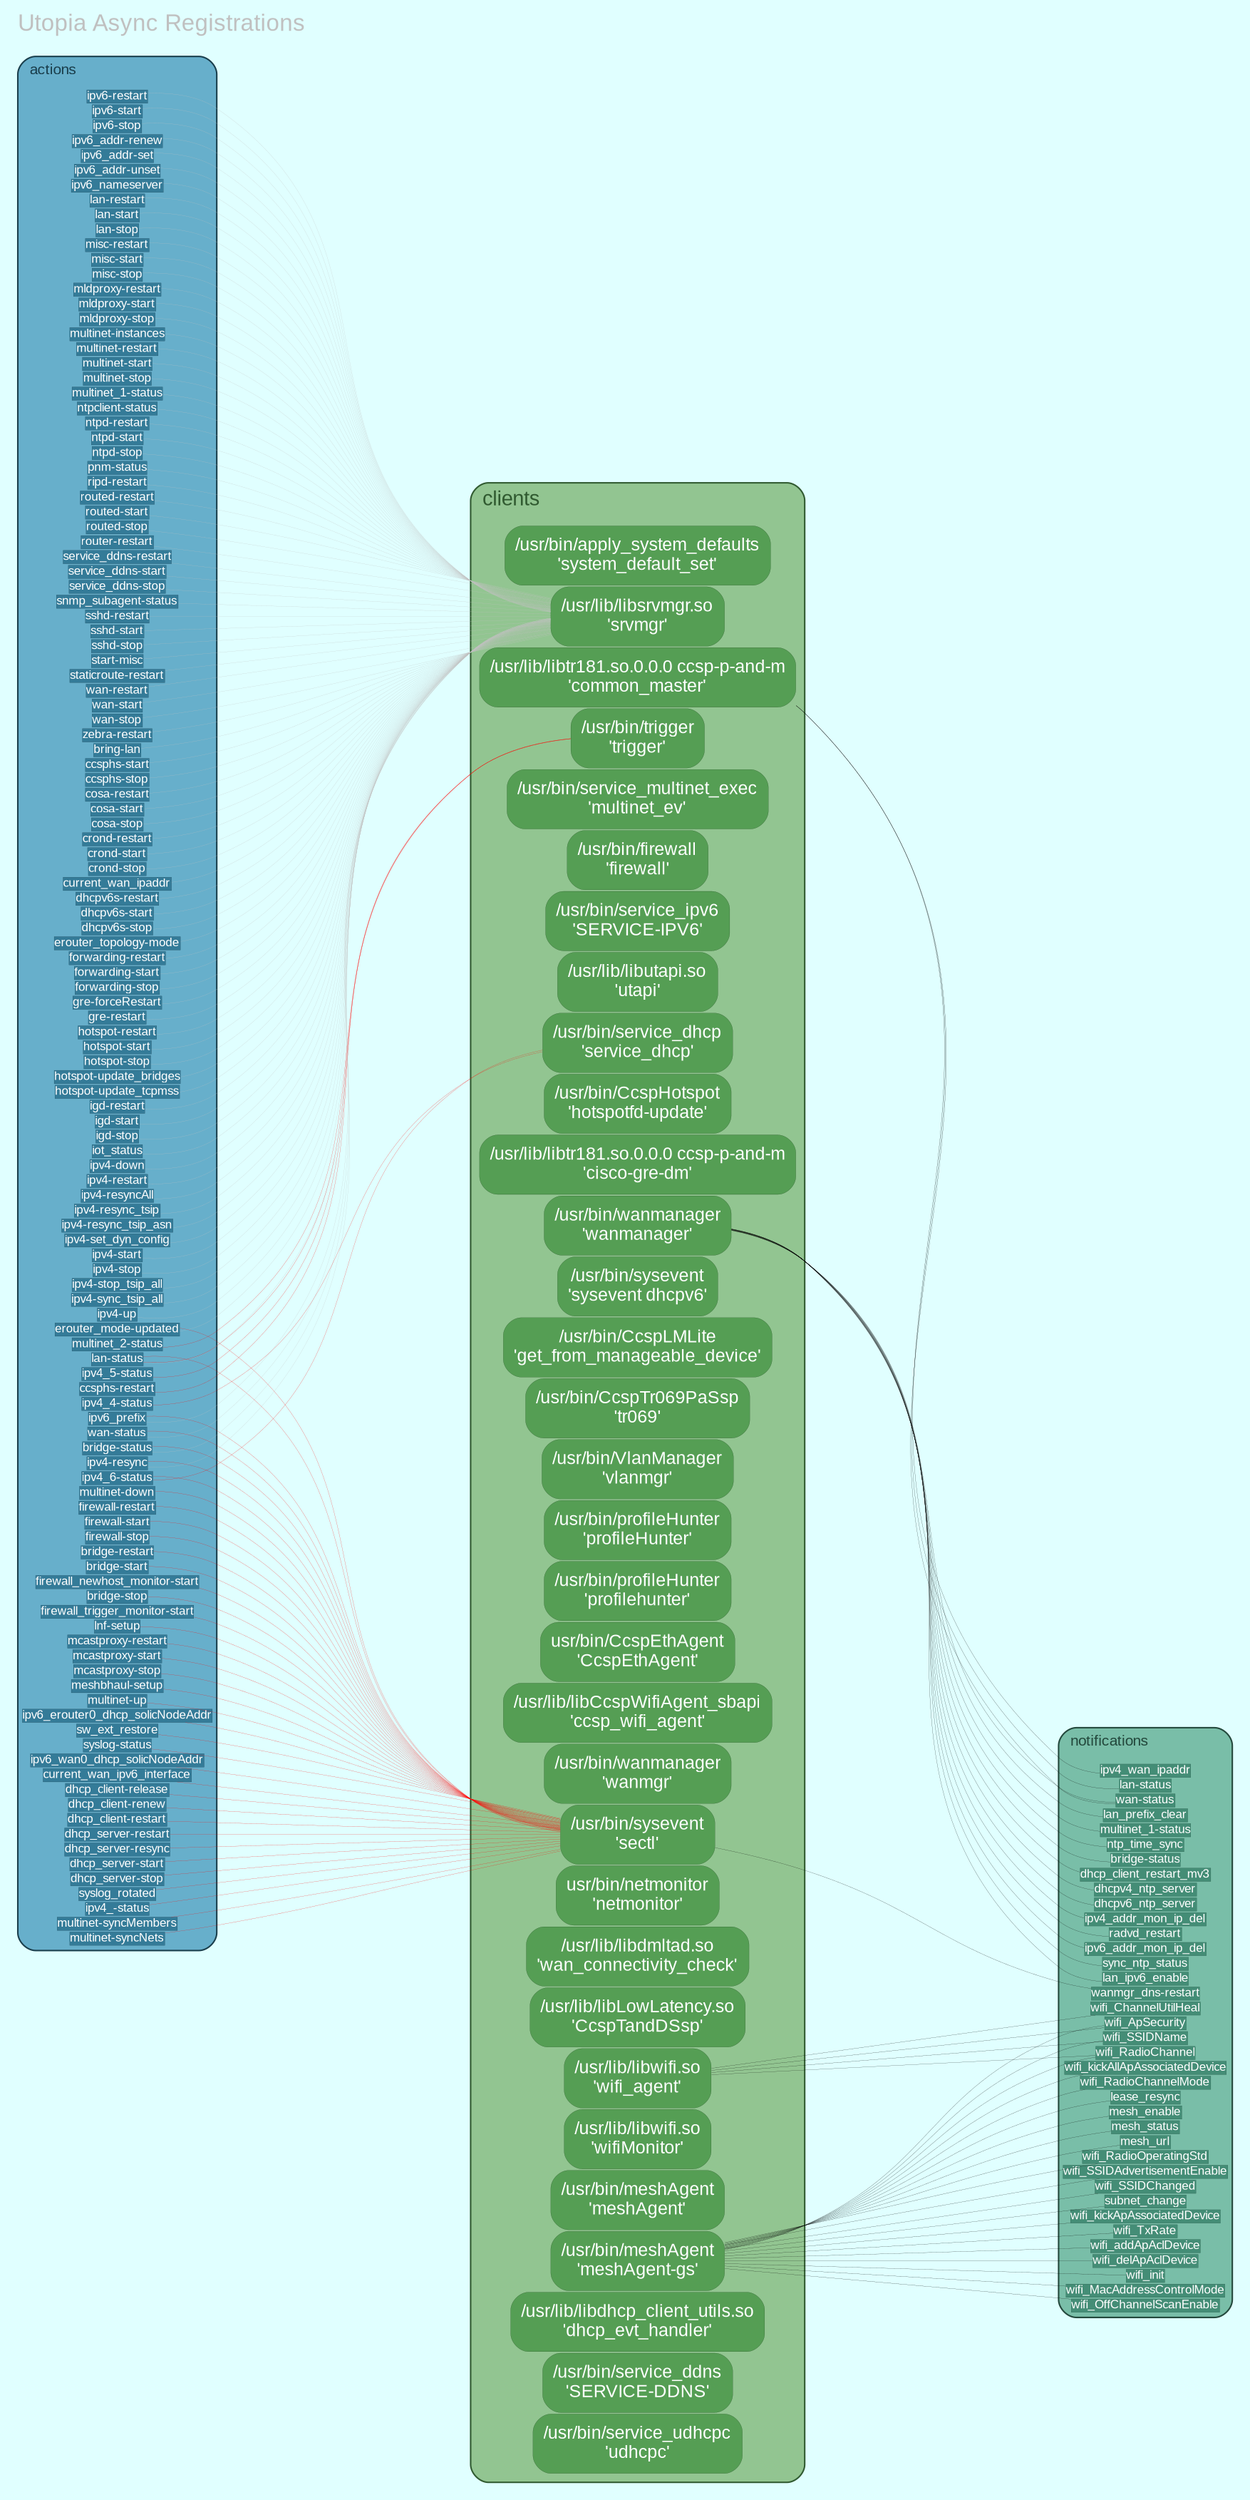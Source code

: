digraph {
bgcolor=lightcyan
rankdir=LR
nodesep=0
ranksep="2.5"
fontname="Arial"; fontsize=16; fontcolor=grey
label="Utopia Async Registrations"
labelloc=top
labeljust="l"
edge [color=black arrowsize=0.5 penwidth=0.1]
subgraph cluster_f37bd2f66651e7d46f6d38440f2bc5dd {
margin=3;
penwidth=1.0;
fillcolor="#79BEA8";
color="#23483C";
fontcolor="#23483C";
fontsize=10;
node[fontname="Arial" height=0 margin=0 penwidth=0.1];
label="notifications\l";
style="filled, rounded";
_fac04ca68a48af91f0290001604a2463 [label="" shape=plaintext style=invisible]
_27091523f5d352e5a07920c4054f744d [label="bridge-status\l" fontsize=8 style="filled" width="0" shape="box" fillcolor="#448D76" color="#093426" fontcolor="white" tooltip="" URL=""]
_0bbde691c4761d7efd52f6c9ab7067a9 [label="dhcp_client_restart_mv3\l" fontsize=8 style="filled" width="0" shape="box" fillcolor="#448D76" color="#093426" fontcolor="white" tooltip="" URL=""]
_f75393f007e59de91f0037c0735a23aa [label="dhcpv4_ntp_server\l" fontsize=8 style="filled" width="0" shape="box" fillcolor="#448D76" color="#093426" fontcolor="white" tooltip="" URL=""]
_53b754a4fd3dc3d1be344c310cf59c47 [label="dhcpv6_ntp_server\l" fontsize=8 style="filled" width="0" shape="box" fillcolor="#448D76" color="#093426" fontcolor="white" tooltip="" URL=""]
_8d43130abf7eebbb990407ab7e7ea1da [label="ipv4_addr_mon_ip_del\l" fontsize=8 style="filled" width="0" shape="box" fillcolor="#448D76" color="#093426" fontcolor="white" tooltip="" URL=""]
_b56c308065033ab84941901ee6214008 [label="ipv4_wan_ipaddr\l" fontsize=8 style="filled" width="0" shape="box" fillcolor="#448D76" color="#093426" fontcolor="white" tooltip="" URL=""]
_e9e194e124cc4b40664d05f57f0b5eb3 [label="ipv6_addr_mon_ip_del\l" fontsize=8 style="filled" width="0" shape="box" fillcolor="#448D76" color="#093426" fontcolor="white" tooltip="" URL=""]
_f821c8f9b79145ac76ac08cf03664bf2 [label="lan-status\l" fontsize=8 style="filled" width="0" shape="box" fillcolor="#448D76" color="#093426" fontcolor="white" tooltip="" URL=""]
_fc4fff0e249ee7eb6fd126fa4d7f3862 [label="lan_ipv6_enable\l" fontsize=8 style="filled" width="0" shape="box" fillcolor="#448D76" color="#093426" fontcolor="white" tooltip="" URL=""]
_4dafcaaad1cc3d9b5059c1fee12e0a75 [label="lan_prefix_clear\l" fontsize=8 style="filled" width="0" shape="box" fillcolor="#448D76" color="#093426" fontcolor="white" tooltip="" URL=""]
_e1d3b2d8370eeefe604c60c2606f4027 [label="lease_resync\l" fontsize=8 style="filled" width="0" shape="box" fillcolor="#448D76" color="#093426" fontcolor="white" tooltip="" URL=""]
_c116d4e37339874d5dd468a6ba0e88a7 [label="mesh_enable\l" fontsize=8 style="filled" width="0" shape="box" fillcolor="#448D76" color="#093426" fontcolor="white" tooltip="" URL=""]
_6d0f3234301eae6ece216be04b05790d [label="mesh_status\l" fontsize=8 style="filled" width="0" shape="box" fillcolor="#448D76" color="#093426" fontcolor="white" tooltip="" URL=""]
_42147e86234c494854d6d183a920cd42 [label="mesh_url\l" fontsize=8 style="filled" width="0" shape="box" fillcolor="#448D76" color="#093426" fontcolor="white" tooltip="" URL=""]
_86a7350f4f58722c7ebd23293f346ecd [label="multinet_1-status\l" fontsize=8 style="filled" width="0" shape="box" fillcolor="#448D76" color="#093426" fontcolor="white" tooltip="" URL=""]
_479fa250723641b100dbdc3e8996a32d [label="ntp_time_sync\l" fontsize=8 style="filled" width="0" shape="box" fillcolor="#448D76" color="#093426" fontcolor="white" tooltip="" URL=""]
_0cfd22b3c7bf11357f3d5a53ff3b87ec [label="radvd_restart\l" fontsize=8 style="filled" width="0" shape="box" fillcolor="#448D76" color="#093426" fontcolor="white" tooltip="" URL=""]
_dceaf7db6e214159e33739e3e0699bc6 [label="subnet_change\l" fontsize=8 style="filled" width="0" shape="box" fillcolor="#448D76" color="#093426" fontcolor="white" tooltip="" URL=""]
_e4dfd572b38426e1f9e0d1cd1b323c14 [label="sync_ntp_status\l" fontsize=8 style="filled" width="0" shape="box" fillcolor="#448D76" color="#093426" fontcolor="white" tooltip="" URL=""]
_35081df0917e6e791796895d2dcb763b [label="wan-status\l" fontsize=8 style="filled" width="0" shape="box" fillcolor="#448D76" color="#093426" fontcolor="white" tooltip="" URL=""]
_35081df0917e6e791796895d2dcb763b [label="wan-status\l" fontsize=8 style="filled" width="0" shape="box" fillcolor="#448D76" color="#093426" fontcolor="white" tooltip="" URL=""]
_b000a4c82e84ad41eb276e434863364c [label="wanmgr_dns-restart\l" fontsize=8 style="filled" width="0" shape="box" fillcolor="#448D76" color="#093426" fontcolor="white" tooltip="" URL=""]
_a7b1cc27158c3bcf9a567fa55c29eef0 [label="wifi_ApSecurity\l" fontsize=8 style="filled" width="0" shape="box" fillcolor="#448D76" color="#093426" fontcolor="white" tooltip="" URL=""]
_a7b1cc27158c3bcf9a567fa55c29eef0 [label="wifi_ApSecurity\l" fontsize=8 style="filled" width="0" shape="box" fillcolor="#448D76" color="#093426" fontcolor="white" tooltip="" URL=""]
_1361dd973b01b805d5c6f45446fd87f7 [label="wifi_ChannelUtilHeal\l" fontsize=8 style="filled" width="0" shape="box" fillcolor="#448D76" color="#093426" fontcolor="white" tooltip="" URL=""]
_b3f8ba7a6e011b334b78a1946c78593f [label="wifi_MacAddressControlMode\l" fontsize=8 style="filled" width="0" shape="box" fillcolor="#448D76" color="#093426" fontcolor="white" tooltip="" URL=""]
_3ae4cf1e6dbf76f02c2fb9a2bc797039 [label="wifi_OffChannelScanEnable\l" fontsize=8 style="filled" width="0" shape="box" fillcolor="#448D76" color="#093426" fontcolor="white" tooltip="" URL=""]
_90e8a6ffdaf9911ba3783bda34095da9 [label="wifi_RadioChannel\l" fontsize=8 style="filled" width="0" shape="box" fillcolor="#448D76" color="#093426" fontcolor="white" tooltip="" URL=""]
_90e8a6ffdaf9911ba3783bda34095da9 [label="wifi_RadioChannel\l" fontsize=8 style="filled" width="0" shape="box" fillcolor="#448D76" color="#093426" fontcolor="white" tooltip="" URL=""]
_bd98588026b5e239fb1ea240e27b91fc [label="wifi_RadioChannelMode\l" fontsize=8 style="filled" width="0" shape="box" fillcolor="#448D76" color="#093426" fontcolor="white" tooltip="" URL=""]
_92ddd2d1dc31eeec1cc20d068d9e323a [label="wifi_RadioOperatingStd\l" fontsize=8 style="filled" width="0" shape="box" fillcolor="#448D76" color="#093426" fontcolor="white" tooltip="" URL=""]
_bc126451057daa340d8519c7268ab7a0 [label="wifi_SSIDAdvertisementEnable\l" fontsize=8 style="filled" width="0" shape="box" fillcolor="#448D76" color="#093426" fontcolor="white" tooltip="" URL=""]
_7f61bf0ebd168a6cf001aca0237cdc71 [label="wifi_SSIDChanged\l" fontsize=8 style="filled" width="0" shape="box" fillcolor="#448D76" color="#093426" fontcolor="white" tooltip="" URL=""]
_61417115a63382f54131bb1e1c1b12e0 [label="wifi_SSIDName\l" fontsize=8 style="filled" width="0" shape="box" fillcolor="#448D76" color="#093426" fontcolor="white" tooltip="" URL=""]
_61417115a63382f54131bb1e1c1b12e0 [label="wifi_SSIDName\l" fontsize=8 style="filled" width="0" shape="box" fillcolor="#448D76" color="#093426" fontcolor="white" tooltip="" URL=""]
_204ba8bd5c09b566db3a4ef32139ab21 [label="wifi_TxRate\l" fontsize=8 style="filled" width="0" shape="box" fillcolor="#448D76" color="#093426" fontcolor="white" tooltip="" URL=""]
_8730608abe2b5727228b29df85f467a4 [label="wifi_addApAclDevice\l" fontsize=8 style="filled" width="0" shape="box" fillcolor="#448D76" color="#093426" fontcolor="white" tooltip="" URL=""]
_72f2da15428c73ccc2580e15add8ff71 [label="wifi_delApAclDevice\l" fontsize=8 style="filled" width="0" shape="box" fillcolor="#448D76" color="#093426" fontcolor="white" tooltip="" URL=""]
_9f85d765f13a2dc04006a7875d42c45e [label="wifi_init\l" fontsize=8 style="filled" width="0" shape="box" fillcolor="#448D76" color="#093426" fontcolor="white" tooltip="" URL=""]
_ff5acfa4c008df3671ba9b1d7c45dd2d [label="wifi_kickAllApAssociatedDevice\l" fontsize=8 style="filled" width="0" shape="box" fillcolor="#448D76" color="#093426" fontcolor="white" tooltip="" URL=""]
_c9714cc975d6c831b94c44995a65217e [label="wifi_kickApAssociatedDevice\l" fontsize=8 style="filled" width="0" shape="box" fillcolor="#448D76" color="#093426" fontcolor="white" tooltip="" URL=""]
}
subgraph cluster_fac04ca68a48af91f0290001604a2463 {
margin=6;
penwidth=1.0;
fillcolor="#92C591";
color="#305A30";
fontcolor="#305A30";
fontsize=14;
node[fontname="Arial" height=0 margin="0.1" penwidth=0.1];
label="clients\l";
style="filled, rounded";
_fac04ca68a48af91f0290001604a2463 [label="" shape=plaintext style=invisible]
_35627f514a3a12b6d89a86a511083073 [label="/usr/bin/apply_system_defaults
'system_default_set'" fontsize=12 style="filled,rounded" width="0" shape="box" fillcolor="#559E54" color="#0A3409" fontcolor="white" tooltip="" URL=""]
_5a866a3c20430e95efea4e114b9810aa [label="/usr/lib/libsrvmgr.so
'srvmgr'" fontsize=12 style="filled,rounded" width="0" shape="box" fillcolor="#559E54" color="#0A3409" fontcolor="white" tooltip="" URL=""]
_5309a5e663f34a4bd54178ec47889544 [label="/usr/bin/sysevent
'sectl'" fontsize=12 style="filled,rounded" width="0" shape="box" fillcolor="#559E54" color="#0A3409" fontcolor="white" tooltip="" URL=""]
_c2ef1e939bc1916d251255c55bf62ec6 [label="/usr/bin/trigger
'trigger'" fontsize=12 style="filled,rounded" width="0" shape="box" fillcolor="#559E54" color="#0A3409" fontcolor="white" tooltip="" URL=""]
_fe57a2f6d42c44380232bb74bfca0248 [label="/usr/bin/service_multinet_exec
'multinet_ev'" fontsize=12 style="filled,rounded" width="0" shape="box" fillcolor="#559E54" color="#0A3409" fontcolor="white" tooltip="" URL=""]
_0b384a36abe12ef81c212e53c972569a [label="/usr/bin/firewall
'firewall'" fontsize=12 style="filled,rounded" width="0" shape="box" fillcolor="#559E54" color="#0A3409" fontcolor="white" tooltip="" URL=""]
_6eb51fc3b0463c5722d44d93c4932914 [label="/usr/bin/service_ipv6
'SERVICE-IPV6'" fontsize=12 style="filled,rounded" width="0" shape="box" fillcolor="#559E54" color="#0A3409" fontcolor="white" tooltip="" URL=""]
_e921899710055131db03a224f920176c [label="/usr/lib/libutapi.so
'utapi'" fontsize=12 style="filled,rounded" width="0" shape="box" fillcolor="#559E54" color="#0A3409" fontcolor="white" tooltip="" URL=""]
_d8b331abc3de4eadb9f080a5a0278e9f [label="/usr/bin/service_dhcp
'service_dhcp'" fontsize=12 style="filled,rounded" width="0" shape="box" fillcolor="#559E54" color="#0A3409" fontcolor="white" tooltip="" URL=""]
_c32d57ae5a646d84cf31aee3915f993e [label="/usr/bin/CcspHotspot
'hotspotfd-update'" fontsize=12 style="filled,rounded" width="0" shape="box" fillcolor="#559E54" color="#0A3409" fontcolor="white" tooltip="" URL=""]
_772abf5b5a2f2d8c1642b2ce82ff9cb5 [label="/usr/lib/libtr181.so.0.0.0 ccsp-p-and-m
'cisco-gre-dm'" fontsize=12 style="filled,rounded" width="0" shape="box" fillcolor="#559E54" color="#0A3409" fontcolor="white" tooltip="" URL=""]
_eaa0229dab7f1d3dcfc51c439957fc5f [label="/usr/lib/libtr181.so.0.0.0 ccsp-p-and-m
'common_master'" fontsize=12 style="filled,rounded" width="0" shape="box" fillcolor="#559E54" color="#0A3409" fontcolor="white" tooltip="" URL=""]
_df0c5b8efabcfbbdf3cc83dc81d05bfa [label="/usr/bin/sysevent
'sysevent dhcpv6'" fontsize=12 style="filled,rounded" width="0" shape="box" fillcolor="#559E54" color="#0A3409" fontcolor="white" tooltip="" URL=""]
_3cd1cda46a14fe570958c474d19df6b6 [label="/usr/bin/CcspLMLite
'get_from_manageable_device'" fontsize=12 style="filled,rounded" width="0" shape="box" fillcolor="#559E54" color="#0A3409" fontcolor="white" tooltip="" URL=""]
_923c28a4785efbda862191d3c212fab7 [label="/usr/bin/CcspTr069PaSsp
'tr069'" fontsize=12 style="filled,rounded" width="0" shape="box" fillcolor="#559E54" color="#0A3409" fontcolor="white" tooltip="" URL=""]
_f41a7565ddaabcc95be2cd283ad26ee4 [label="/usr/bin/VlanManager
'vlanmgr'" fontsize=12 style="filled,rounded" width="0" shape="box" fillcolor="#559E54" color="#0A3409" fontcolor="white" tooltip="" URL=""]
_53db435937738aba22587a3e1b5884c2 [label="/usr/bin/profileHunter
'profileHunter'" fontsize=12 style="filled,rounded" width="0" shape="box" fillcolor="#559E54" color="#0A3409" fontcolor="white" tooltip="" URL=""]
_114d2f3659a5f31e6d64c0c5e1cca420 [label="/usr/bin/profileHunter
'profilehunter'" fontsize=12 style="filled,rounded" width="0" shape="box" fillcolor="#559E54" color="#0A3409" fontcolor="white" tooltip="" URL=""]
_dca42b13b26d663515f2eb9b3a5bf366 [label="usr/bin/CcspEthAgent
'CcspEthAgent'" fontsize=12 style="filled,rounded" width="0" shape="box" fillcolor="#559E54" color="#0A3409" fontcolor="white" tooltip="" URL=""]
_99805af23e313638afde7fb3115cfc2d [label="/usr/lib/libCcspWifiAgent_sbapi
'ccsp_wifi_agent'" fontsize=12 style="filled,rounded" width="0" shape="box" fillcolor="#559E54" color="#0A3409" fontcolor="white" tooltip="" URL=""]
_b8d28acb3caba0393e1fc38b819774c2 [label="/usr/bin/wanmanager
'wanmgr'" fontsize=12 style="filled,rounded" width="0" shape="box" fillcolor="#559E54" color="#0A3409" fontcolor="white" tooltip="" URL=""]
_107e207184498c02e50a50b4de2b07eb [label="/usr/bin/wanmanager
'wanmanager'" fontsize=12 style="filled,rounded" width="0" shape="box" fillcolor="#559E54" color="#0A3409" fontcolor="white" tooltip="" URL=""]
_b371880935cb0e9b98e9e31c943c8980 [label="usr/bin/netmonitor
'netmonitor'" fontsize=12 style="filled,rounded" width="0" shape="box" fillcolor="#559E54" color="#0A3409" fontcolor="white" tooltip="" URL=""]
_498affce053b0aba918235528ed8e50b [label="/usr/lib/libdmltad.so
'wan_connectivity_check'" fontsize=12 style="filled,rounded" width="0" shape="box" fillcolor="#559E54" color="#0A3409" fontcolor="white" tooltip="" URL=""]
_ba8074b9e8bb4c8262c0f7df498c387f [label="/usr/lib/libLowLatency.so
'CcspTandDSsp'" fontsize=12 style="filled,rounded" width="0" shape="box" fillcolor="#559E54" color="#0A3409" fontcolor="white" tooltip="" URL=""]
_bacd1016835ae8733d3fde7e98806976 [label="/usr/lib/libwifi.so
'wifi_agent'" fontsize=12 style="filled,rounded" width="0" shape="box" fillcolor="#559E54" color="#0A3409" fontcolor="white" tooltip="" URL=""]
_8f784b3794460b12b5a8f7586322bac2 [label="/usr/lib/libwifi.so
'wifiMonitor'" fontsize=12 style="filled,rounded" width="0" shape="box" fillcolor="#559E54" color="#0A3409" fontcolor="white" tooltip="" URL=""]
_839f1c7d70e17cb93e763a6541ac4db1 [label="/usr/bin/meshAgent
'meshAgent'" fontsize=12 style="filled,rounded" width="0" shape="box" fillcolor="#559E54" color="#0A3409" fontcolor="white" tooltip="" URL=""]
_b53de720944590e3b241e3223b0dabc5 [label="/usr/bin/meshAgent
'meshAgent-gs'" fontsize=12 style="filled,rounded" width="0" shape="box" fillcolor="#559E54" color="#0A3409" fontcolor="white" tooltip="" URL=""]
_4832b8934581ad9d8d499bf49acadbcf [label="/usr/lib/libdhcp_client_utils.so
'dhcp_evt_handler'" fontsize=12 style="filled,rounded" width="0" shape="box" fillcolor="#559E54" color="#0A3409" fontcolor="white" tooltip="" URL=""]
_21980215d51c34f409119a0ee393ed45 [label="/usr/bin/service_ddns
'SERVICE-DDNS'" fontsize=12 style="filled,rounded" width="0" shape="box" fillcolor="#559E54" color="#0A3409" fontcolor="white" tooltip="" URL=""]
_970233f95240248336c896460f8e9f4a [label="/usr/bin/service_udhcpc
'udhcpc'" fontsize=12 style="filled,rounded" width="0" shape="box" fillcolor="#559E54" color="#0A3409" fontcolor="white" tooltip="" URL=""]
}
subgraph cluster_ebb67a4271abe715344471b0f16321f6 {
margin=3;
penwidth=1.0;
fillcolor="#67AFCB";
color="#1A3E4C";
fontcolor="#1A3E4C";
fontsize=10;
node[fontname="Arial" height=0 margin=0 penwidth=0.1];
label="actions\l";
style="filled, rounded";
_fac04ca68a48af91f0290001604a2463 [label="" shape=plaintext style=invisible]
_8b23c69f6517361a8e4946031aa4d7cf [label="bridge-restart\l" fontsize=8 style="filled" width="0" shape="box" fillcolor="#347B98" color="#092834" fontcolor="white" tooltip="" URL=""]
_1d5a5aad6765706a32fd1b1c9d391c87 [label="bridge-start\l" fontsize=8 style="filled" width="0" shape="box" fillcolor="#347B98" color="#092834" fontcolor="white" tooltip="" URL=""]
_0a409202b3e7b30d9d4103300b0b3fd3 [label="bridge-status\l" fontsize=8 style="filled" width="0" shape="box" fillcolor="#347B98" color="#092834" fontcolor="white" tooltip="" URL=""]
_0a409202b3e7b30d9d4103300b0b3fd3 [label="bridge-status\l" fontsize=8 style="filled" width="0" shape="box" fillcolor="#347B98" color="#092834" fontcolor="white" tooltip="" URL=""]
_0a409202b3e7b30d9d4103300b0b3fd3 [label="bridge-status\l" fontsize=8 style="filled" width="0" shape="box" fillcolor="#347B98" color="#092834" fontcolor="white" tooltip="" URL=""]
_d9e06eaa3b20b22f67aeaa2a1df544d0 [label="bridge-stop\l" fontsize=8 style="filled" width="0" shape="box" fillcolor="#347B98" color="#092834" fontcolor="white" tooltip="" URL=""]
_b7950ae9b63a440b2d1528d0bc62d055 [label="bring-lan\l" fontsize=8 style="filled" width="0" shape="box" fillcolor="#347B98" color="#092834" fontcolor="white" tooltip="" URL=""]
_b2a51ad8420d7a1a1765e34232a939ed [label="ccsphs-restart\l" fontsize=8 style="filled" width="0" shape="box" fillcolor="#347B98" color="#092834" fontcolor="white" tooltip="" URL=""]
_46d09958f4b20450148e53aa30e2fb60 [label="ccsphs-start\l" fontsize=8 style="filled" width="0" shape="box" fillcolor="#347B98" color="#092834" fontcolor="white" tooltip="" URL=""]
_41448e46f55aa65f7648b7c1c73ba010 [label="ccsphs-stop\l" fontsize=8 style="filled" width="0" shape="box" fillcolor="#347B98" color="#092834" fontcolor="white" tooltip="" URL=""]
_06cc3c2e301dd7427b628c159091546b [label="cosa-restart\l" fontsize=8 style="filled" width="0" shape="box" fillcolor="#347B98" color="#092834" fontcolor="white" tooltip="" URL=""]
_260dba2272248ba09fc664c0234b82e7 [label="cosa-start\l" fontsize=8 style="filled" width="0" shape="box" fillcolor="#347B98" color="#092834" fontcolor="white" tooltip="" URL=""]
_692b2e998b8e580d2c53c789d13d49ec [label="cosa-stop\l" fontsize=8 style="filled" width="0" shape="box" fillcolor="#347B98" color="#092834" fontcolor="white" tooltip="" URL=""]
_2d8366d4cbe5d4a9b411f19695639d9c [label="crond-restart\l" fontsize=8 style="filled" width="0" shape="box" fillcolor="#347B98" color="#092834" fontcolor="white" tooltip="" URL=""]
_9cf5acb75d4b730a3bef0ed07bd056f3 [label="crond-start\l" fontsize=8 style="filled" width="0" shape="box" fillcolor="#347B98" color="#092834" fontcolor="white" tooltip="" URL=""]
_c37dbac5d7bac33cb507edf4763c3612 [label="crond-stop\l" fontsize=8 style="filled" width="0" shape="box" fillcolor="#347B98" color="#092834" fontcolor="white" tooltip="" URL=""]
_136223d41793676fd0fd2a257a22b86f [label="current_wan_ipaddr\l" fontsize=8 style="filled" width="0" shape="box" fillcolor="#347B98" color="#092834" fontcolor="white" tooltip="" URL=""]
_cb15b942d0062b0bad77aad47f0874ff [label="current_wan_ipv6_interface\l" fontsize=8 style="filled" width="0" shape="box" fillcolor="#347B98" color="#092834" fontcolor="white" tooltip="" URL=""]
_a8fe0da002ba172c81a36c3258554bd2 [label="dhcp_client-release\l" fontsize=8 style="filled" width="0" shape="box" fillcolor="#347B98" color="#092834" fontcolor="white" tooltip="" URL=""]
_ce45dbc6d9c04d66a26e1410f603824a [label="dhcp_client-renew\l" fontsize=8 style="filled" width="0" shape="box" fillcolor="#347B98" color="#092834" fontcolor="white" tooltip="" URL=""]
_b46f4001c1d1dd23f591e2497f820af0 [label="dhcp_client-restart\l" fontsize=8 style="filled" width="0" shape="box" fillcolor="#347B98" color="#092834" fontcolor="white" tooltip="" URL=""]
_b92eea447af1d3d7006095ca84cf1529 [label="dhcp_server-restart\l" fontsize=8 style="filled" width="0" shape="box" fillcolor="#347B98" color="#092834" fontcolor="white" tooltip="" URL=""]
_88bd2f85dec5885b55a614b7f036bead [label="dhcp_server-resync\l" fontsize=8 style="filled" width="0" shape="box" fillcolor="#347B98" color="#092834" fontcolor="white" tooltip="" URL=""]
_5a84cbb2db121998c13db976dff1bd13 [label="dhcp_server-start\l" fontsize=8 style="filled" width="0" shape="box" fillcolor="#347B98" color="#092834" fontcolor="white" tooltip="" URL=""]
_b31fa6422996be0962e2fca7195aedc7 [label="dhcp_server-stop\l" fontsize=8 style="filled" width="0" shape="box" fillcolor="#347B98" color="#092834" fontcolor="white" tooltip="" URL=""]
_b31fa6422996be0962e2fca7195aedc7 [label="dhcp_server-stop\l" fontsize=8 style="filled" width="0" shape="box" fillcolor="#347B98" color="#092834" fontcolor="white" tooltip="" URL=""]
_ba4fa6315b0602ec1d213e63f2d8514a [label="dhcpv6s-restart\l" fontsize=8 style="filled" width="0" shape="box" fillcolor="#347B98" color="#092834" fontcolor="white" tooltip="" URL=""]
_6996cbb28d76f110accefa7611b6cb02 [label="dhcpv6s-start\l" fontsize=8 style="filled" width="0" shape="box" fillcolor="#347B98" color="#092834" fontcolor="white" tooltip="" URL=""]
_77655fd84c222ce00bd038cd4f5ea421 [label="dhcpv6s-stop\l" fontsize=8 style="filled" width="0" shape="box" fillcolor="#347B98" color="#092834" fontcolor="white" tooltip="" URL=""]
_a39adc62dbbfcb42e47855de80c4fbe1 [label="erouter_mode-updated\l" fontsize=8 style="filled" width="0" shape="box" fillcolor="#347B98" color="#092834" fontcolor="white" tooltip="" URL=""]
_a39adc62dbbfcb42e47855de80c4fbe1 [label="erouter_mode-updated\l" fontsize=8 style="filled" width="0" shape="box" fillcolor="#347B98" color="#092834" fontcolor="white" tooltip="" URL=""]
_77085365ad7ac85d3f406d767c3cac80 [label="erouter_topology-mode\l" fontsize=8 style="filled" width="0" shape="box" fillcolor="#347B98" color="#092834" fontcolor="white" tooltip="" URL=""]
_4a0182c00018033d860861fa8a2fae40 [label="firewall-restart\l" fontsize=8 style="filled" width="0" shape="box" fillcolor="#347B98" color="#092834" fontcolor="white" tooltip="" URL=""]
_3f2a1c5edd1083405bd7d505408fd569 [label="firewall-start\l" fontsize=8 style="filled" width="0" shape="box" fillcolor="#347B98" color="#092834" fontcolor="white" tooltip="" URL=""]
_55f9797c1bda820e9317a97e5e58798b [label="firewall-stop\l" fontsize=8 style="filled" width="0" shape="box" fillcolor="#347B98" color="#092834" fontcolor="white" tooltip="" URL=""]
_231fcffc00bcf90f1e04360a38f08c0e [label="firewall_newhost_monitor-start\l" fontsize=8 style="filled" width="0" shape="box" fillcolor="#347B98" color="#092834" fontcolor="white" tooltip="" URL=""]
_71c0dd6733b0aa00194cf28061571500 [label="firewall_trigger_monitor-start\l" fontsize=8 style="filled" width="0" shape="box" fillcolor="#347B98" color="#092834" fontcolor="white" tooltip="" URL=""]
_cc78f06e736f843eb9ced7204cfb1aa2 [label="forwarding-restart\l" fontsize=8 style="filled" width="0" shape="box" fillcolor="#347B98" color="#092834" fontcolor="white" tooltip="" URL=""]
_fad2fb4cd2c2229d20a68fb56ff2fa07 [label="forwarding-start\l" fontsize=8 style="filled" width="0" shape="box" fillcolor="#347B98" color="#092834" fontcolor="white" tooltip="" URL=""]
_24c59bfff85032574a78f9f02c47bebe [label="forwarding-stop\l" fontsize=8 style="filled" width="0" shape="box" fillcolor="#347B98" color="#092834" fontcolor="white" tooltip="" URL=""]
_24be3fe7634e45acf61d5d6c77b27981 [label="gre-forceRestart\l" fontsize=8 style="filled" width="0" shape="box" fillcolor="#347B98" color="#092834" fontcolor="white" tooltip="" URL=""]
_31f2aa1c9b3c22c6cc056c3165d480bb [label="gre-restart\l" fontsize=8 style="filled" width="0" shape="box" fillcolor="#347B98" color="#092834" fontcolor="white" tooltip="" URL=""]
_3b6189e3a098a07c7d4e1fcf668f84c4 [label="hotspot-restart\l" fontsize=8 style="filled" width="0" shape="box" fillcolor="#347B98" color="#092834" fontcolor="white" tooltip="" URL=""]
_9382664abeeacfac85fcb55608b97c6a [label="hotspot-start\l" fontsize=8 style="filled" width="0" shape="box" fillcolor="#347B98" color="#092834" fontcolor="white" tooltip="" URL=""]
_722f42d5fc3e992346cd25a0b6c39038 [label="hotspot-stop\l" fontsize=8 style="filled" width="0" shape="box" fillcolor="#347B98" color="#092834" fontcolor="white" tooltip="" URL=""]
_6602355c24572cede8804f4eed897f66 [label="hotspot-update_bridges\l" fontsize=8 style="filled" width="0" shape="box" fillcolor="#347B98" color="#092834" fontcolor="white" tooltip="" URL=""]
_adc3578beac46ceb08d4fcc86398c59f [label="hotspot-update_tcpmss\l" fontsize=8 style="filled" width="0" shape="box" fillcolor="#347B98" color="#092834" fontcolor="white" tooltip="" URL=""]
_b8ca21722cd3c1cbc6a38d04ad163aa8 [label="igd-restart\l" fontsize=8 style="filled" width="0" shape="box" fillcolor="#347B98" color="#092834" fontcolor="white" tooltip="" URL=""]
_c3e89bd81b34d3080cb9c22b16545178 [label="igd-start\l" fontsize=8 style="filled" width="0" shape="box" fillcolor="#347B98" color="#092834" fontcolor="white" tooltip="" URL=""]
_a96b5094f65f2065a689da478bd5bc4a [label="igd-stop\l" fontsize=8 style="filled" width="0" shape="box" fillcolor="#347B98" color="#092834" fontcolor="white" tooltip="" URL=""]
_95c6900b1a6b4448cd546bef8af92bb9 [label="iot_status\l" fontsize=8 style="filled" width="0" shape="box" fillcolor="#347B98" color="#092834" fontcolor="white" tooltip="" URL=""]
_3e27e60b49bf22371305f391a460908e [label="ipv4-down\l" fontsize=8 style="filled" width="0" shape="box" fillcolor="#347B98" color="#092834" fontcolor="white" tooltip="" URL=""]
_e067d39d93544f35ad6d4722c6b6347e [label="ipv4-restart\l" fontsize=8 style="filled" width="0" shape="box" fillcolor="#347B98" color="#092834" fontcolor="white" tooltip="" URL=""]
_8ceff4a4fb979afe24490ef3628ede0b [label="ipv4-resync\l" fontsize=8 style="filled" width="0" shape="box" fillcolor="#347B98" color="#092834" fontcolor="white" tooltip="" URL=""]
_8ceff4a4fb979afe24490ef3628ede0b [label="ipv4-resync\l" fontsize=8 style="filled" width="0" shape="box" fillcolor="#347B98" color="#092834" fontcolor="white" tooltip="" URL=""]
_1f72ae6593ac08c2230d9a0c5301be3c [label="ipv4-resyncAll\l" fontsize=8 style="filled" width="0" shape="box" fillcolor="#347B98" color="#092834" fontcolor="white" tooltip="" URL=""]
_8c33fbbfbc0bf89f9a20e299e7bee0f1 [label="ipv4-resync_tsip\l" fontsize=8 style="filled" width="0" shape="box" fillcolor="#347B98" color="#092834" fontcolor="white" tooltip="" URL=""]
_3eba406fc9e6b881b20a2a29194f4f41 [label="ipv4-resync_tsip_asn\l" fontsize=8 style="filled" width="0" shape="box" fillcolor="#347B98" color="#092834" fontcolor="white" tooltip="" URL=""]
_752625ca4ac8a81432afd7dba6562004 [label="ipv4-set_dyn_config\l" fontsize=8 style="filled" width="0" shape="box" fillcolor="#347B98" color="#092834" fontcolor="white" tooltip="" URL=""]
_29d52c5c6944a600d6cf0055781429d9 [label="ipv4-start\l" fontsize=8 style="filled" width="0" shape="box" fillcolor="#347B98" color="#092834" fontcolor="white" tooltip="" URL=""]
_95fe0f947df4633e5666fbfb872a3cea [label="ipv4-stop\l" fontsize=8 style="filled" width="0" shape="box" fillcolor="#347B98" color="#092834" fontcolor="white" tooltip="" URL=""]
_70af8719d979439a0ec6603c14c2002a [label="ipv4-stop_tsip_all\l" fontsize=8 style="filled" width="0" shape="box" fillcolor="#347B98" color="#092834" fontcolor="white" tooltip="" URL=""]
_cc0216d3d8bcb77d046972fa83eea131 [label="ipv4-sync_tsip_all\l" fontsize=8 style="filled" width="0" shape="box" fillcolor="#347B98" color="#092834" fontcolor="white" tooltip="" URL=""]
_b268e1219fe3231caf936bb28dc732fb [label="ipv4-up\l" fontsize=8 style="filled" width="0" shape="box" fillcolor="#347B98" color="#092834" fontcolor="white" tooltip="" URL=""]
_4aa93d9fa2e7b7b2f6c556d78cc63e8f [label="ipv4_-status\l" fontsize=8 style="filled" width="0" shape="box" fillcolor="#347B98" color="#092834" fontcolor="white" tooltip="" URL=""]
_4aa93d9fa2e7b7b2f6c556d78cc63e8f [label="ipv4_-status\l" fontsize=8 style="filled" width="0" shape="box" fillcolor="#347B98" color="#092834" fontcolor="white" tooltip="" URL=""]
_0cd1af32e4fd6935d888b12ff01bfdd4 [label="ipv4_4-status\l" fontsize=8 style="filled" width="0" shape="box" fillcolor="#347B98" color="#092834" fontcolor="white" tooltip="" URL=""]
_f79ac5e3cf2ef2534427ec342c75863b [label="ipv4_5-status\l" fontsize=8 style="filled" width="0" shape="box" fillcolor="#347B98" color="#092834" fontcolor="white" tooltip="" URL=""]
_dd6a8f107cb20f74ebff4a63eb12bcf8 [label="ipv4_6-status\l" fontsize=8 style="filled" width="0" shape="box" fillcolor="#347B98" color="#092834" fontcolor="white" tooltip="" URL=""]
_dd6a8f107cb20f74ebff4a63eb12bcf8 [label="ipv4_6-status\l" fontsize=8 style="filled" width="0" shape="box" fillcolor="#347B98" color="#092834" fontcolor="white" tooltip="" URL=""]
_156fb597ba9ea44e6e4b7d5d06edbc7b [label="ipv6-restart\l" fontsize=8 style="filled" width="0" shape="box" fillcolor="#347B98" color="#092834" fontcolor="white" tooltip="" URL=""]
_1a2c0b01f14746ef539e01983952fb74 [label="ipv6-start\l" fontsize=8 style="filled" width="0" shape="box" fillcolor="#347B98" color="#092834" fontcolor="white" tooltip="" URL=""]
_2ebf55eb2cd2ecdc3ea1888b69213de4 [label="ipv6-stop\l" fontsize=8 style="filled" width="0" shape="box" fillcolor="#347B98" color="#092834" fontcolor="white" tooltip="" URL=""]
_b18150d7874a617cc4627bc1ab170ffc [label="ipv6_addr-renew\l" fontsize=8 style="filled" width="0" shape="box" fillcolor="#347B98" color="#092834" fontcolor="white" tooltip="" URL=""]
_219cd371f6cc2d127bdc407b4bdca567 [label="ipv6_addr-set\l" fontsize=8 style="filled" width="0" shape="box" fillcolor="#347B98" color="#092834" fontcolor="white" tooltip="" URL=""]
_277f54ace9da45a10a22bf7da7faed6e [label="ipv6_addr-unset\l" fontsize=8 style="filled" width="0" shape="box" fillcolor="#347B98" color="#092834" fontcolor="white" tooltip="" URL=""]
_d80ffd4e9c81240fc70a91855ec3a208 [label="ipv6_erouter0_dhcp_solicNodeAddr\l" fontsize=8 style="filled" width="0" shape="box" fillcolor="#347B98" color="#092834" fontcolor="white" tooltip="" URL=""]
_aa336853d221d5466ae1f2a5eec3be46 [label="ipv6_nameserver\l" fontsize=8 style="filled" width="0" shape="box" fillcolor="#347B98" color="#092834" fontcolor="white" tooltip="" URL=""]
_f4a5d7f8129da32c8ac0f4ca1a4ce820 [label="ipv6_prefix\l" fontsize=8 style="filled" width="0" shape="box" fillcolor="#347B98" color="#092834" fontcolor="white" tooltip="" URL=""]
_f4a5d7f8129da32c8ac0f4ca1a4ce820 [label="ipv6_prefix\l" fontsize=8 style="filled" width="0" shape="box" fillcolor="#347B98" color="#092834" fontcolor="white" tooltip="" URL=""]
_f4a5d7f8129da32c8ac0f4ca1a4ce820 [label="ipv6_prefix\l" fontsize=8 style="filled" width="0" shape="box" fillcolor="#347B98" color="#092834" fontcolor="white" tooltip="" URL=""]
_6005cdf8b2f056be0f1f96c8ee791d32 [label="ipv6_wan0_dhcp_solicNodeAddr\l" fontsize=8 style="filled" width="0" shape="box" fillcolor="#347B98" color="#092834" fontcolor="white" tooltip="" URL=""]
_afeb3e604b754eecbdf7d4928a786c5a [label="lan-restart\l" fontsize=8 style="filled" width="0" shape="box" fillcolor="#347B98" color="#092834" fontcolor="white" tooltip="" URL=""]
_87a58485463c02cc29b92dfe987c3137 [label="lan-start\l" fontsize=8 style="filled" width="0" shape="box" fillcolor="#347B98" color="#092834" fontcolor="white" tooltip="" URL=""]
_aec4a3385e05ed5b38fee26549e26cb3 [label="lan-status\l" fontsize=8 style="filled" width="0" shape="box" fillcolor="#347B98" color="#092834" fontcolor="white" tooltip="" URL=""]
_aec4a3385e05ed5b38fee26549e26cb3 [label="lan-status\l" fontsize=8 style="filled" width="0" shape="box" fillcolor="#347B98" color="#092834" fontcolor="white" tooltip="" URL=""]
_aec4a3385e05ed5b38fee26549e26cb3 [label="lan-status\l" fontsize=8 style="filled" width="0" shape="box" fillcolor="#347B98" color="#092834" fontcolor="white" tooltip="" URL=""]
_aec4a3385e05ed5b38fee26549e26cb3 [label="lan-status\l" fontsize=8 style="filled" width="0" shape="box" fillcolor="#347B98" color="#092834" fontcolor="white" tooltip="" URL=""]
_aec4a3385e05ed5b38fee26549e26cb3 [label="lan-status\l" fontsize=8 style="filled" width="0" shape="box" fillcolor="#347B98" color="#092834" fontcolor="white" tooltip="" URL=""]
_aec4a3385e05ed5b38fee26549e26cb3 [label="lan-status\l" fontsize=8 style="filled" width="0" shape="box" fillcolor="#347B98" color="#092834" fontcolor="white" tooltip="" URL=""]
_c7d60b9b1c2de8233563fd3c91b9bdb6 [label="lan-stop\l" fontsize=8 style="filled" width="0" shape="box" fillcolor="#347B98" color="#092834" fontcolor="white" tooltip="" URL=""]
_c7d60b9b1c2de8233563fd3c91b9bdb6 [label="lan-stop\l" fontsize=8 style="filled" width="0" shape="box" fillcolor="#347B98" color="#092834" fontcolor="white" tooltip="" URL=""]
_4e199c171abfb60b620adde6cad6fc10 [label="lnf-setup\l" fontsize=8 style="filled" width="0" shape="box" fillcolor="#347B98" color="#092834" fontcolor="white" tooltip="" URL=""]
_ad8f78a1ee108a8db34ddb4520c22438 [label="mcastproxy-restart\l" fontsize=8 style="filled" width="0" shape="box" fillcolor="#347B98" color="#092834" fontcolor="white" tooltip="" URL=""]
_628856a4c443723d862bb37091205f40 [label="mcastproxy-start\l" fontsize=8 style="filled" width="0" shape="box" fillcolor="#347B98" color="#092834" fontcolor="white" tooltip="" URL=""]
_d2e75fd6dd71bdd2f2af8a788c2efa74 [label="mcastproxy-stop\l" fontsize=8 style="filled" width="0" shape="box" fillcolor="#347B98" color="#092834" fontcolor="white" tooltip="" URL=""]
_253bfa506341649330b1599b1e5395c5 [label="meshbhaul-setup\l" fontsize=8 style="filled" width="0" shape="box" fillcolor="#347B98" color="#092834" fontcolor="white" tooltip="" URL=""]
_0335ccfa65a86829e491c7f5bda61fc5 [label="misc-restart\l" fontsize=8 style="filled" width="0" shape="box" fillcolor="#347B98" color="#092834" fontcolor="white" tooltip="" URL=""]
_e1d47625f0bcc731026392d874a60683 [label="misc-start\l" fontsize=8 style="filled" width="0" shape="box" fillcolor="#347B98" color="#092834" fontcolor="white" tooltip="" URL=""]
_9442305c9059d996251b27d8a40ce4e0 [label="misc-stop\l" fontsize=8 style="filled" width="0" shape="box" fillcolor="#347B98" color="#092834" fontcolor="white" tooltip="" URL=""]
_21cf4a6606091ee55261e3d8178fbfec [label="mldproxy-restart\l" fontsize=8 style="filled" width="0" shape="box" fillcolor="#347B98" color="#092834" fontcolor="white" tooltip="" URL=""]
_bd2e3dc935057641b3fe1d65aba084c6 [label="mldproxy-start\l" fontsize=8 style="filled" width="0" shape="box" fillcolor="#347B98" color="#092834" fontcolor="white" tooltip="" URL=""]
_c8318ebd9e147f362878daec0a87e483 [label="mldproxy-stop\l" fontsize=8 style="filled" width="0" shape="box" fillcolor="#347B98" color="#092834" fontcolor="white" tooltip="" URL=""]
_fada92d26e0dd40afc8c2380a574a438 [label="multinet-down\l" fontsize=8 style="filled" width="0" shape="box" fillcolor="#347B98" color="#092834" fontcolor="white" tooltip="" URL=""]
_14033836290050d1c77d180a3546371f [label="multinet-instances\l" fontsize=8 style="filled" width="0" shape="box" fillcolor="#347B98" color="#092834" fontcolor="white" tooltip="" URL=""]
_c9272daa6b00fc53fcc026b5959d53ac [label="multinet-restart\l" fontsize=8 style="filled" width="0" shape="box" fillcolor="#347B98" color="#092834" fontcolor="white" tooltip="" URL=""]
_687c7ce085ab3840c15a5a0bb42b9572 [label="multinet-start\l" fontsize=8 style="filled" width="0" shape="box" fillcolor="#347B98" color="#092834" fontcolor="white" tooltip="" URL=""]
_98ca7fe5b9075f686e4451ff238815d9 [label="multinet-stop\l" fontsize=8 style="filled" width="0" shape="box" fillcolor="#347B98" color="#092834" fontcolor="white" tooltip="" URL=""]
_bb085a05e27ee6a934c2c159b6dfa10c [label="multinet-syncMembers\l" fontsize=8 style="filled" width="0" shape="box" fillcolor="#347B98" color="#092834" fontcolor="white" tooltip="" URL=""]
_7694b4fa582b47c8a6a1be01a6f86c1e [label="multinet-syncNets\l" fontsize=8 style="filled" width="0" shape="box" fillcolor="#347B98" color="#092834" fontcolor="white" tooltip="" URL=""]
_8c12aa7a85d34ffafe7d3ca6f94ab706 [label="multinet-up\l" fontsize=8 style="filled" width="0" shape="box" fillcolor="#347B98" color="#092834" fontcolor="white" tooltip="" URL=""]
_fd64c5c2d2a5661468cdf2a3af6d30d6 [label="multinet_1-status\l" fontsize=8 style="filled" width="0" shape="box" fillcolor="#347B98" color="#092834" fontcolor="white" tooltip="" URL=""]
_f94eeeabca6947b0a7e5462a3486c818 [label="multinet_2-status\l" fontsize=8 style="filled" width="0" shape="box" fillcolor="#347B98" color="#092834" fontcolor="white" tooltip="" URL=""]
_d522123f1063cb0780e6cdcf5ecfa083 [label="ntpclient-status\l" fontsize=8 style="filled" width="0" shape="box" fillcolor="#347B98" color="#092834" fontcolor="white" tooltip="" URL=""]
_8108536909899ea543fffd397397d1e5 [label="ntpd-restart\l" fontsize=8 style="filled" width="0" shape="box" fillcolor="#347B98" color="#092834" fontcolor="white" tooltip="" URL=""]
_3dabfe425f7ed08cb870ba5dbab8327d [label="ntpd-start\l" fontsize=8 style="filled" width="0" shape="box" fillcolor="#347B98" color="#092834" fontcolor="white" tooltip="" URL=""]
_3f87e03e7730e275983a7a615f25ca5e [label="ntpd-stop\l" fontsize=8 style="filled" width="0" shape="box" fillcolor="#347B98" color="#092834" fontcolor="white" tooltip="" URL=""]
_1b3973e84bede56dfd97dbbc57b72188 [label="pnm-status\l" fontsize=8 style="filled" width="0" shape="box" fillcolor="#347B98" color="#092834" fontcolor="white" tooltip="" URL=""]
_f92aa2b68261ded5267d372b0b9ee8cd [label="ripd-restart\l" fontsize=8 style="filled" width="0" shape="box" fillcolor="#347B98" color="#092834" fontcolor="white" tooltip="" URL=""]
_7fa87ec6102871b5dce2287c1e38615e [label="routed-restart\l" fontsize=8 style="filled" width="0" shape="box" fillcolor="#347B98" color="#092834" fontcolor="white" tooltip="" URL=""]
_7619c1938e80f420dad921ee8adba5e0 [label="routed-start\l" fontsize=8 style="filled" width="0" shape="box" fillcolor="#347B98" color="#092834" fontcolor="white" tooltip="" URL=""]
_f58769d3c12e57788bfbf6ff1d96b382 [label="routed-stop\l" fontsize=8 style="filled" width="0" shape="box" fillcolor="#347B98" color="#092834" fontcolor="white" tooltip="" URL=""]
_0ab7d675cfbcfcfde6dc564c14c7860d [label="router-restart\l" fontsize=8 style="filled" width="0" shape="box" fillcolor="#347B98" color="#092834" fontcolor="white" tooltip="" URL=""]
_115356b0ddeaf4ae9f4a35a1ad0646f2 [label="service_ddns-restart\l" fontsize=8 style="filled" width="0" shape="box" fillcolor="#347B98" color="#092834" fontcolor="white" tooltip="" URL=""]
_618cc0febef2c066d7ea947ba347b0b7 [label="service_ddns-start\l" fontsize=8 style="filled" width="0" shape="box" fillcolor="#347B98" color="#092834" fontcolor="white" tooltip="" URL=""]
_c5ed76ee062fab7a035492d0c2866ff5 [label="service_ddns-stop\l" fontsize=8 style="filled" width="0" shape="box" fillcolor="#347B98" color="#092834" fontcolor="white" tooltip="" URL=""]
_5e01513db75afa5dacb6783fa43c7e89 [label="snmp_subagent-status\l" fontsize=8 style="filled" width="0" shape="box" fillcolor="#347B98" color="#092834" fontcolor="white" tooltip="" URL=""]
_1b43245c36e8332f5dbdb00074f55837 [label="sshd-restart\l" fontsize=8 style="filled" width="0" shape="box" fillcolor="#347B98" color="#092834" fontcolor="white" tooltip="" URL=""]
_34dede0d89ab5d8e7d25873afa5387d9 [label="sshd-start\l" fontsize=8 style="filled" width="0" shape="box" fillcolor="#347B98" color="#092834" fontcolor="white" tooltip="" URL=""]
_c38e6213e11e0699aa33136d35ade191 [label="sshd-stop\l" fontsize=8 style="filled" width="0" shape="box" fillcolor="#347B98" color="#092834" fontcolor="white" tooltip="" URL=""]
_6639ad28d855722b325c59ecde58ef61 [label="start-misc\l" fontsize=8 style="filled" width="0" shape="box" fillcolor="#347B98" color="#092834" fontcolor="white" tooltip="" URL=""]
_519a1eab87809f9d3d3c0cb9f21c21b6 [label="staticroute-restart\l" fontsize=8 style="filled" width="0" shape="box" fillcolor="#347B98" color="#092834" fontcolor="white" tooltip="" URL=""]
_a6c04897c23a7d1285f3b5857b647b39 [label="sw_ext_restore\l" fontsize=8 style="filled" width="0" shape="box" fillcolor="#347B98" color="#092834" fontcolor="white" tooltip="" URL=""]
_2b576f6bd980de0e95fad2cbe986143d [label="syslog-status\l" fontsize=8 style="filled" width="0" shape="box" fillcolor="#347B98" color="#092834" fontcolor="white" tooltip="" URL=""]
_2b576f6bd980de0e95fad2cbe986143d [label="syslog-status\l" fontsize=8 style="filled" width="0" shape="box" fillcolor="#347B98" color="#092834" fontcolor="white" tooltip="" URL=""]
_fe0882c29103489547cd0641b875963d [label="syslog_rotated\l" fontsize=8 style="filled" width="0" shape="box" fillcolor="#347B98" color="#092834" fontcolor="white" tooltip="" URL=""]
_9f195248fb8e6553da0bce6ffe4258e3 [label="wan-restart\l" fontsize=8 style="filled" width="0" shape="box" fillcolor="#347B98" color="#092834" fontcolor="white" tooltip="" URL=""]
_ee7a99bdaedad0f34b9016adead907f0 [label="wan-start\l" fontsize=8 style="filled" width="0" shape="box" fillcolor="#347B98" color="#092834" fontcolor="white" tooltip="" URL=""]
_ee5fa4e1f48e63f5bab765d1bc93cfc0 [label="wan-status\l" fontsize=8 style="filled" width="0" shape="box" fillcolor="#347B98" color="#092834" fontcolor="white" tooltip="" URL=""]
_ee5fa4e1f48e63f5bab765d1bc93cfc0 [label="wan-status\l" fontsize=8 style="filled" width="0" shape="box" fillcolor="#347B98" color="#092834" fontcolor="white" tooltip="" URL=""]
_ee5fa4e1f48e63f5bab765d1bc93cfc0 [label="wan-status\l" fontsize=8 style="filled" width="0" shape="box" fillcolor="#347B98" color="#092834" fontcolor="white" tooltip="" URL=""]
_ee5fa4e1f48e63f5bab765d1bc93cfc0 [label="wan-status\l" fontsize=8 style="filled" width="0" shape="box" fillcolor="#347B98" color="#092834" fontcolor="white" tooltip="" URL=""]
_ee5fa4e1f48e63f5bab765d1bc93cfc0 [label="wan-status\l" fontsize=8 style="filled" width="0" shape="box" fillcolor="#347B98" color="#092834" fontcolor="white" tooltip="" URL=""]
_ee5fa4e1f48e63f5bab765d1bc93cfc0 [label="wan-status\l" fontsize=8 style="filled" width="0" shape="box" fillcolor="#347B98" color="#092834" fontcolor="white" tooltip="" URL=""]
_76e400e3bf4d6c290ca738c2b6e17f4d [label="wan-stop\l" fontsize=8 style="filled" width="0" shape="box" fillcolor="#347B98" color="#092834" fontcolor="white" tooltip="" URL=""]
_5541b99a7366fb4c7183d9a612b6ecf6 [label="zebra-restart\l" fontsize=8 style="filled" width="0" shape="box" fillcolor="#347B98" color="#092834" fontcolor="white" tooltip="" URL=""]
}
_107e207184498c02e50a50b4de2b07eb -> _27091523f5d352e5a07920c4054f744d[arrowhead=none];
_107e207184498c02e50a50b4de2b07eb -> _0bbde691c4761d7efd52f6c9ab7067a9[arrowhead=none];
_107e207184498c02e50a50b4de2b07eb -> _f75393f007e59de91f0037c0735a23aa[arrowhead=none];
_107e207184498c02e50a50b4de2b07eb -> _53b754a4fd3dc3d1be344c310cf59c47[arrowhead=none];
_107e207184498c02e50a50b4de2b07eb -> _8d43130abf7eebbb990407ab7e7ea1da[arrowhead=none];
_eaa0229dab7f1d3dcfc51c439957fc5f -> _b56c308065033ab84941901ee6214008[arrowhead=none];
_107e207184498c02e50a50b4de2b07eb -> _e9e194e124cc4b40664d05f57f0b5eb3[arrowhead=none];
_eaa0229dab7f1d3dcfc51c439957fc5f -> _f821c8f9b79145ac76ac08cf03664bf2[arrowhead=none];
_107e207184498c02e50a50b4de2b07eb -> _fc4fff0e249ee7eb6fd126fa4d7f3862[arrowhead=none];
_107e207184498c02e50a50b4de2b07eb -> _4dafcaaad1cc3d9b5059c1fee12e0a75[arrowhead=none];
_b53de720944590e3b241e3223b0dabc5 -> _e1d3b2d8370eeefe604c60c2606f4027[arrowhead=none];
_b53de720944590e3b241e3223b0dabc5 -> _c116d4e37339874d5dd468a6ba0e88a7[arrowhead=none];
_b53de720944590e3b241e3223b0dabc5 -> _6d0f3234301eae6ece216be04b05790d[arrowhead=none];
_b53de720944590e3b241e3223b0dabc5 -> _42147e86234c494854d6d183a920cd42[arrowhead=none];
_107e207184498c02e50a50b4de2b07eb -> _86a7350f4f58722c7ebd23293f346ecd[arrowhead=none];
_107e207184498c02e50a50b4de2b07eb -> _479fa250723641b100dbdc3e8996a32d[arrowhead=none];
_107e207184498c02e50a50b4de2b07eb -> _0cfd22b3c7bf11357f3d5a53ff3b87ec[arrowhead=none];
_b53de720944590e3b241e3223b0dabc5 -> _dceaf7db6e214159e33739e3e0699bc6[arrowhead=none];
_107e207184498c02e50a50b4de2b07eb -> _e4dfd572b38426e1f9e0d1cd1b323c14[arrowhead=none];
_eaa0229dab7f1d3dcfc51c439957fc5f -> _35081df0917e6e791796895d2dcb763b[arrowhead=none];
_107e207184498c02e50a50b4de2b07eb -> _35081df0917e6e791796895d2dcb763b[arrowhead=none];
_5309a5e663f34a4bd54178ec47889544 -> _b000a4c82e84ad41eb276e434863364c[arrowhead=none];
_bacd1016835ae8733d3fde7e98806976 -> _a7b1cc27158c3bcf9a567fa55c29eef0[arrowhead=none];
_b53de720944590e3b241e3223b0dabc5 -> _a7b1cc27158c3bcf9a567fa55c29eef0[arrowhead=none];
_bacd1016835ae8733d3fde7e98806976 -> _1361dd973b01b805d5c6f45446fd87f7[arrowhead=none];
_b53de720944590e3b241e3223b0dabc5 -> _b3f8ba7a6e011b334b78a1946c78593f[arrowhead=none];
_b53de720944590e3b241e3223b0dabc5 -> _3ae4cf1e6dbf76f02c2fb9a2bc797039[arrowhead=none];
_bacd1016835ae8733d3fde7e98806976 -> _90e8a6ffdaf9911ba3783bda34095da9[arrowhead=none];
_b53de720944590e3b241e3223b0dabc5 -> _90e8a6ffdaf9911ba3783bda34095da9[arrowhead=none];
_b53de720944590e3b241e3223b0dabc5 -> _bd98588026b5e239fb1ea240e27b91fc[arrowhead=none];
_b53de720944590e3b241e3223b0dabc5 -> _92ddd2d1dc31eeec1cc20d068d9e323a[arrowhead=none];
_b53de720944590e3b241e3223b0dabc5 -> _bc126451057daa340d8519c7268ab7a0[arrowhead=none];
_b53de720944590e3b241e3223b0dabc5 -> _7f61bf0ebd168a6cf001aca0237cdc71[arrowhead=none];
_bacd1016835ae8733d3fde7e98806976 -> _61417115a63382f54131bb1e1c1b12e0[arrowhead=none];
_b53de720944590e3b241e3223b0dabc5 -> _61417115a63382f54131bb1e1c1b12e0[arrowhead=none];
_b53de720944590e3b241e3223b0dabc5 -> _204ba8bd5c09b566db3a4ef32139ab21[arrowhead=none];
_b53de720944590e3b241e3223b0dabc5 -> _8730608abe2b5727228b29df85f467a4[arrowhead=none];
_b53de720944590e3b241e3223b0dabc5 -> _72f2da15428c73ccc2580e15add8ff71[arrowhead=none];
_b53de720944590e3b241e3223b0dabc5 -> _9f85d765f13a2dc04006a7875d42c45e[arrowhead=none];
_b53de720944590e3b241e3223b0dabc5 -> _ff5acfa4c008df3671ba9b1d7c45dd2d[arrowhead=none];
_b53de720944590e3b241e3223b0dabc5 -> _c9714cc975d6c831b94c44995a65217e[arrowhead=none];
_8b23c69f6517361a8e4946031aa4d7cf -> _5309a5e663f34a4bd54178ec47889544[arrowhead=none color=red];
_1d5a5aad6765706a32fd1b1c9d391c87 -> _5309a5e663f34a4bd54178ec47889544[arrowhead=none color=red];
_0a409202b3e7b30d9d4103300b0b3fd3 -> _5a866a3c20430e95efea4e114b9810aa[arrowhead=none color=grey];
_0a409202b3e7b30d9d4103300b0b3fd3 -> _5309a5e663f34a4bd54178ec47889544[arrowhead=none color=red];
_d9e06eaa3b20b22f67aeaa2a1df544d0 -> _5309a5e663f34a4bd54178ec47889544[arrowhead=none color=red];
_b7950ae9b63a440b2d1528d0bc62d055 -> _5a866a3c20430e95efea4e114b9810aa[arrowhead=none color=grey];
_b2a51ad8420d7a1a1765e34232a939ed -> _c2ef1e939bc1916d251255c55bf62ec6[arrowhead=none color=red];
_46d09958f4b20450148e53aa30e2fb60 -> _5a866a3c20430e95efea4e114b9810aa[arrowhead=none color=grey];
_41448e46f55aa65f7648b7c1c73ba010 -> _5a866a3c20430e95efea4e114b9810aa[arrowhead=none color=grey];
_06cc3c2e301dd7427b628c159091546b -> _5a866a3c20430e95efea4e114b9810aa[arrowhead=none color=grey];
_260dba2272248ba09fc664c0234b82e7 -> _5a866a3c20430e95efea4e114b9810aa[arrowhead=none color=grey];
_692b2e998b8e580d2c53c789d13d49ec -> _5a866a3c20430e95efea4e114b9810aa[arrowhead=none color=grey];
_2d8366d4cbe5d4a9b411f19695639d9c -> _5a866a3c20430e95efea4e114b9810aa[arrowhead=none color=grey];
_9cf5acb75d4b730a3bef0ed07bd056f3 -> _5a866a3c20430e95efea4e114b9810aa[arrowhead=none color=grey];
_c37dbac5d7bac33cb507edf4763c3612 -> _5a866a3c20430e95efea4e114b9810aa[arrowhead=none color=grey];
_136223d41793676fd0fd2a257a22b86f -> _5a866a3c20430e95efea4e114b9810aa[arrowhead=none color=grey];
_cb15b942d0062b0bad77aad47f0874ff -> _5309a5e663f34a4bd54178ec47889544[arrowhead=none color=red];
_a8fe0da002ba172c81a36c3258554bd2 -> _5309a5e663f34a4bd54178ec47889544[arrowhead=none color=red];
_ce45dbc6d9c04d66a26e1410f603824a -> _5309a5e663f34a4bd54178ec47889544[arrowhead=none color=red];
_b46f4001c1d1dd23f591e2497f820af0 -> _5309a5e663f34a4bd54178ec47889544[arrowhead=none color=red];
_b92eea447af1d3d7006095ca84cf1529 -> _5309a5e663f34a4bd54178ec47889544[arrowhead=none color=red];
_88bd2f85dec5885b55a614b7f036bead -> _5309a5e663f34a4bd54178ec47889544[arrowhead=none color=red];
_5a84cbb2db121998c13db976dff1bd13 -> _5309a5e663f34a4bd54178ec47889544[arrowhead=none color=red];
_b31fa6422996be0962e2fca7195aedc7 -> _5309a5e663f34a4bd54178ec47889544[arrowhead=none color=red];
_ba4fa6315b0602ec1d213e63f2d8514a -> _5a866a3c20430e95efea4e114b9810aa[arrowhead=none color=grey];
_6996cbb28d76f110accefa7611b6cb02 -> _5a866a3c20430e95efea4e114b9810aa[arrowhead=none color=grey];
_77655fd84c222ce00bd038cd4f5ea421 -> _5a866a3c20430e95efea4e114b9810aa[arrowhead=none color=grey];
_a39adc62dbbfcb42e47855de80c4fbe1 -> _5309a5e663f34a4bd54178ec47889544[arrowhead=none color=red];
_a39adc62dbbfcb42e47855de80c4fbe1 -> _5a866a3c20430e95efea4e114b9810aa[arrowhead=none color=grey];
_77085365ad7ac85d3f406d767c3cac80 -> _5a866a3c20430e95efea4e114b9810aa[arrowhead=none color=grey];
_4a0182c00018033d860861fa8a2fae40 -> _5309a5e663f34a4bd54178ec47889544[arrowhead=none color=red];
_3f2a1c5edd1083405bd7d505408fd569 -> _5309a5e663f34a4bd54178ec47889544[arrowhead=none color=red];
_55f9797c1bda820e9317a97e5e58798b -> _5309a5e663f34a4bd54178ec47889544[arrowhead=none color=red];
_231fcffc00bcf90f1e04360a38f08c0e -> _5309a5e663f34a4bd54178ec47889544[arrowhead=none color=red];
_71c0dd6733b0aa00194cf28061571500 -> _5309a5e663f34a4bd54178ec47889544[arrowhead=none color=red];
_cc78f06e736f843eb9ced7204cfb1aa2 -> _5a866a3c20430e95efea4e114b9810aa[arrowhead=none color=grey];
_fad2fb4cd2c2229d20a68fb56ff2fa07 -> _5a866a3c20430e95efea4e114b9810aa[arrowhead=none color=grey];
_24c59bfff85032574a78f9f02c47bebe -> _5a866a3c20430e95efea4e114b9810aa[arrowhead=none color=grey];
_24be3fe7634e45acf61d5d6c77b27981 -> _5a866a3c20430e95efea4e114b9810aa[arrowhead=none color=grey];
_31f2aa1c9b3c22c6cc056c3165d480bb -> _5a866a3c20430e95efea4e114b9810aa[arrowhead=none color=grey];
_3b6189e3a098a07c7d4e1fcf668f84c4 -> _5a866a3c20430e95efea4e114b9810aa[arrowhead=none color=grey];
_9382664abeeacfac85fcb55608b97c6a -> _5a866a3c20430e95efea4e114b9810aa[arrowhead=none color=grey];
_722f42d5fc3e992346cd25a0b6c39038 -> _5a866a3c20430e95efea4e114b9810aa[arrowhead=none color=grey];
_6602355c24572cede8804f4eed897f66 -> _5a866a3c20430e95efea4e114b9810aa[arrowhead=none color=grey];
_adc3578beac46ceb08d4fcc86398c59f -> _5a866a3c20430e95efea4e114b9810aa[arrowhead=none color=grey];
_b8ca21722cd3c1cbc6a38d04ad163aa8 -> _5a866a3c20430e95efea4e114b9810aa[arrowhead=none color=grey];
_c3e89bd81b34d3080cb9c22b16545178 -> _5a866a3c20430e95efea4e114b9810aa[arrowhead=none color=grey];
_a96b5094f65f2065a689da478bd5bc4a -> _5a866a3c20430e95efea4e114b9810aa[arrowhead=none color=grey];
_95c6900b1a6b4448cd546bef8af92bb9 -> _5a866a3c20430e95efea4e114b9810aa[arrowhead=none color=grey];
_3e27e60b49bf22371305f391a460908e -> _5a866a3c20430e95efea4e114b9810aa[arrowhead=none color=grey];
_e067d39d93544f35ad6d4722c6b6347e -> _5a866a3c20430e95efea4e114b9810aa[arrowhead=none color=grey];
_8ceff4a4fb979afe24490ef3628ede0b -> _5a866a3c20430e95efea4e114b9810aa[arrowhead=none color=grey];
_8ceff4a4fb979afe24490ef3628ede0b -> _5309a5e663f34a4bd54178ec47889544[arrowhead=none color=red];
_1f72ae6593ac08c2230d9a0c5301be3c -> _5a866a3c20430e95efea4e114b9810aa[arrowhead=none color=grey];
_8c33fbbfbc0bf89f9a20e299e7bee0f1 -> _5a866a3c20430e95efea4e114b9810aa[arrowhead=none color=grey];
_3eba406fc9e6b881b20a2a29194f4f41 -> _5a866a3c20430e95efea4e114b9810aa[arrowhead=none color=grey];
_752625ca4ac8a81432afd7dba6562004 -> _5a866a3c20430e95efea4e114b9810aa[arrowhead=none color=grey];
_29d52c5c6944a600d6cf0055781429d9 -> _5a866a3c20430e95efea4e114b9810aa[arrowhead=none color=grey];
_95fe0f947df4633e5666fbfb872a3cea -> _5a866a3c20430e95efea4e114b9810aa[arrowhead=none color=grey];
_70af8719d979439a0ec6603c14c2002a -> _5a866a3c20430e95efea4e114b9810aa[arrowhead=none color=grey];
_cc0216d3d8bcb77d046972fa83eea131 -> _5a866a3c20430e95efea4e114b9810aa[arrowhead=none color=grey];
_b268e1219fe3231caf936bb28dc732fb -> _5a866a3c20430e95efea4e114b9810aa[arrowhead=none color=grey];
_4aa93d9fa2e7b7b2f6c556d78cc63e8f -> _5309a5e663f34a4bd54178ec47889544[arrowhead=none color=red];
_0cd1af32e4fd6935d888b12ff01bfdd4 -> _d8b331abc3de4eadb9f080a5a0278e9f[arrowhead=none color=red];
_f79ac5e3cf2ef2534427ec342c75863b -> _c2ef1e939bc1916d251255c55bf62ec6[arrowhead=none color=red];
_dd6a8f107cb20f74ebff4a63eb12bcf8 -> _d8b331abc3de4eadb9f080a5a0278e9f[arrowhead=none color=red];
_dd6a8f107cb20f74ebff4a63eb12bcf8 -> _5309a5e663f34a4bd54178ec47889544[arrowhead=none color=red];
_156fb597ba9ea44e6e4b7d5d06edbc7b -> _5a866a3c20430e95efea4e114b9810aa[arrowhead=none color=grey];
_1a2c0b01f14746ef539e01983952fb74 -> _5a866a3c20430e95efea4e114b9810aa[arrowhead=none color=grey];
_2ebf55eb2cd2ecdc3ea1888b69213de4 -> _5a866a3c20430e95efea4e114b9810aa[arrowhead=none color=grey];
_b18150d7874a617cc4627bc1ab170ffc -> _5a866a3c20430e95efea4e114b9810aa[arrowhead=none color=grey];
_219cd371f6cc2d127bdc407b4bdca567 -> _5a866a3c20430e95efea4e114b9810aa[arrowhead=none color=grey];
_277f54ace9da45a10a22bf7da7faed6e -> _5a866a3c20430e95efea4e114b9810aa[arrowhead=none color=grey];
_d80ffd4e9c81240fc70a91855ec3a208 -> _5309a5e663f34a4bd54178ec47889544[arrowhead=none color=red];
_aa336853d221d5466ae1f2a5eec3be46 -> _5a866a3c20430e95efea4e114b9810aa[arrowhead=none color=grey];
_f4a5d7f8129da32c8ac0f4ca1a4ce820 -> _5a866a3c20430e95efea4e114b9810aa[arrowhead=none color=grey];
_f4a5d7f8129da32c8ac0f4ca1a4ce820 -> _5309a5e663f34a4bd54178ec47889544[arrowhead=none color=red];
_6005cdf8b2f056be0f1f96c8ee791d32 -> _5309a5e663f34a4bd54178ec47889544[arrowhead=none color=red];
_afeb3e604b754eecbdf7d4928a786c5a -> _5a866a3c20430e95efea4e114b9810aa[arrowhead=none color=grey];
_87a58485463c02cc29b92dfe987c3137 -> _5a866a3c20430e95efea4e114b9810aa[arrowhead=none color=grey];
_aec4a3385e05ed5b38fee26549e26cb3 -> _c2ef1e939bc1916d251255c55bf62ec6[arrowhead=none color=red];
_aec4a3385e05ed5b38fee26549e26cb3 -> _5309a5e663f34a4bd54178ec47889544[arrowhead=none color=red];
_aec4a3385e05ed5b38fee26549e26cb3 -> _5a866a3c20430e95efea4e114b9810aa[arrowhead=none color=grey];
_c7d60b9b1c2de8233563fd3c91b9bdb6 -> _5a866a3c20430e95efea4e114b9810aa[arrowhead=none color=grey];
_4e199c171abfb60b620adde6cad6fc10 -> _5309a5e663f34a4bd54178ec47889544[arrowhead=none color=red];
_ad8f78a1ee108a8db34ddb4520c22438 -> _5309a5e663f34a4bd54178ec47889544[arrowhead=none color=red];
_628856a4c443723d862bb37091205f40 -> _5309a5e663f34a4bd54178ec47889544[arrowhead=none color=red];
_d2e75fd6dd71bdd2f2af8a788c2efa74 -> _5309a5e663f34a4bd54178ec47889544[arrowhead=none color=red];
_253bfa506341649330b1599b1e5395c5 -> _5309a5e663f34a4bd54178ec47889544[arrowhead=none color=red];
_0335ccfa65a86829e491c7f5bda61fc5 -> _5a866a3c20430e95efea4e114b9810aa[arrowhead=none color=grey];
_e1d47625f0bcc731026392d874a60683 -> _5a866a3c20430e95efea4e114b9810aa[arrowhead=none color=grey];
_9442305c9059d996251b27d8a40ce4e0 -> _5a866a3c20430e95efea4e114b9810aa[arrowhead=none color=grey];
_21cf4a6606091ee55261e3d8178fbfec -> _5a866a3c20430e95efea4e114b9810aa[arrowhead=none color=grey];
_bd2e3dc935057641b3fe1d65aba084c6 -> _5a866a3c20430e95efea4e114b9810aa[arrowhead=none color=grey];
_c8318ebd9e147f362878daec0a87e483 -> _5a866a3c20430e95efea4e114b9810aa[arrowhead=none color=grey];
_fada92d26e0dd40afc8c2380a574a438 -> _5309a5e663f34a4bd54178ec47889544[arrowhead=none color=red];
_14033836290050d1c77d180a3546371f -> _5a866a3c20430e95efea4e114b9810aa[arrowhead=none color=grey];
_c9272daa6b00fc53fcc026b5959d53ac -> _5a866a3c20430e95efea4e114b9810aa[arrowhead=none color=grey];
_687c7ce085ab3840c15a5a0bb42b9572 -> _5a866a3c20430e95efea4e114b9810aa[arrowhead=none color=grey];
_98ca7fe5b9075f686e4451ff238815d9 -> _5a866a3c20430e95efea4e114b9810aa[arrowhead=none color=grey];
_bb085a05e27ee6a934c2c159b6dfa10c -> _5309a5e663f34a4bd54178ec47889544[arrowhead=none color=red];
_7694b4fa582b47c8a6a1be01a6f86c1e -> _5309a5e663f34a4bd54178ec47889544[arrowhead=none color=red];
_8c12aa7a85d34ffafe7d3ca6f94ab706 -> _5309a5e663f34a4bd54178ec47889544[arrowhead=none color=red];
_fd64c5c2d2a5661468cdf2a3af6d30d6 -> _5a866a3c20430e95efea4e114b9810aa[arrowhead=none color=grey];
_f94eeeabca6947b0a7e5462a3486c818 -> _c2ef1e939bc1916d251255c55bf62ec6[arrowhead=none color=red];
_d522123f1063cb0780e6cdcf5ecfa083 -> _5a866a3c20430e95efea4e114b9810aa[arrowhead=none color=grey];
_8108536909899ea543fffd397397d1e5 -> _5a866a3c20430e95efea4e114b9810aa[arrowhead=none color=grey];
_3dabfe425f7ed08cb870ba5dbab8327d -> _5a866a3c20430e95efea4e114b9810aa[arrowhead=none color=grey];
_3f87e03e7730e275983a7a615f25ca5e -> _5a866a3c20430e95efea4e114b9810aa[arrowhead=none color=grey];
_1b3973e84bede56dfd97dbbc57b72188 -> _5a866a3c20430e95efea4e114b9810aa[arrowhead=none color=grey];
_f92aa2b68261ded5267d372b0b9ee8cd -> _5a866a3c20430e95efea4e114b9810aa[arrowhead=none color=grey];
_7fa87ec6102871b5dce2287c1e38615e -> _5a866a3c20430e95efea4e114b9810aa[arrowhead=none color=grey];
_7619c1938e80f420dad921ee8adba5e0 -> _5a866a3c20430e95efea4e114b9810aa[arrowhead=none color=grey];
_f58769d3c12e57788bfbf6ff1d96b382 -> _5a866a3c20430e95efea4e114b9810aa[arrowhead=none color=grey];
_0ab7d675cfbcfcfde6dc564c14c7860d -> _5a866a3c20430e95efea4e114b9810aa[arrowhead=none color=grey];
_115356b0ddeaf4ae9f4a35a1ad0646f2 -> _5a866a3c20430e95efea4e114b9810aa[arrowhead=none color=grey];
_618cc0febef2c066d7ea947ba347b0b7 -> _5a866a3c20430e95efea4e114b9810aa[arrowhead=none color=grey];
_c5ed76ee062fab7a035492d0c2866ff5 -> _5a866a3c20430e95efea4e114b9810aa[arrowhead=none color=grey];
_5e01513db75afa5dacb6783fa43c7e89 -> _5a866a3c20430e95efea4e114b9810aa[arrowhead=none color=grey];
_1b43245c36e8332f5dbdb00074f55837 -> _5a866a3c20430e95efea4e114b9810aa[arrowhead=none color=grey];
_34dede0d89ab5d8e7d25873afa5387d9 -> _5a866a3c20430e95efea4e114b9810aa[arrowhead=none color=grey];
_c38e6213e11e0699aa33136d35ade191 -> _5a866a3c20430e95efea4e114b9810aa[arrowhead=none color=grey];
_6639ad28d855722b325c59ecde58ef61 -> _5a866a3c20430e95efea4e114b9810aa[arrowhead=none color=grey];
_519a1eab87809f9d3d3c0cb9f21c21b6 -> _5a866a3c20430e95efea4e114b9810aa[arrowhead=none color=grey];
_a6c04897c23a7d1285f3b5857b647b39 -> _5309a5e663f34a4bd54178ec47889544[arrowhead=none color=red];
_2b576f6bd980de0e95fad2cbe986143d -> _5309a5e663f34a4bd54178ec47889544[arrowhead=none color=red];
_fe0882c29103489547cd0641b875963d -> _5309a5e663f34a4bd54178ec47889544[arrowhead=none color=red];
_9f195248fb8e6553da0bce6ffe4258e3 -> _5a866a3c20430e95efea4e114b9810aa[arrowhead=none color=grey];
_ee7a99bdaedad0f34b9016adead907f0 -> _5a866a3c20430e95efea4e114b9810aa[arrowhead=none color=grey];
_ee5fa4e1f48e63f5bab765d1bc93cfc0 -> _5a866a3c20430e95efea4e114b9810aa[arrowhead=none color=grey];
_ee5fa4e1f48e63f5bab765d1bc93cfc0 -> _5309a5e663f34a4bd54178ec47889544[arrowhead=none color=red];
_76e400e3bf4d6c290ca738c2b6e17f4d -> _5a866a3c20430e95efea4e114b9810aa[arrowhead=none color=grey];
_5541b99a7366fb4c7183d9a612b6ecf6 -> _5a866a3c20430e95efea4e114b9810aa[arrowhead=none color=grey];
}
